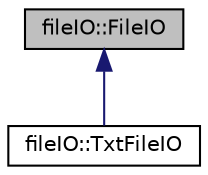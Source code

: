 digraph "fileIO::FileIO"
{
 // LATEX_PDF_SIZE
  edge [fontname="Helvetica",fontsize="10",labelfontname="Helvetica",labelfontsize="10"];
  node [fontname="Helvetica",fontsize="10",shape=record];
  Node1 [label="fileIO::FileIO",height=0.2,width=0.4,color="black", fillcolor="grey75", style="filled", fontcolor="black",tooltip="ファイルマネージャーにFileIOの機能を提供する．使用する際になんの機能が欲しいか引数で選択できるようにする．"];
  Node1 -> Node2 [dir="back",color="midnightblue",fontsize="10",style="solid"];
  Node2 [label="fileIO::TxtFileIO",height=0.2,width=0.4,color="black", fillcolor="white", style="filled",URL="$classfileIO_1_1TxtFileIO.html",tooltip=" "];
}
